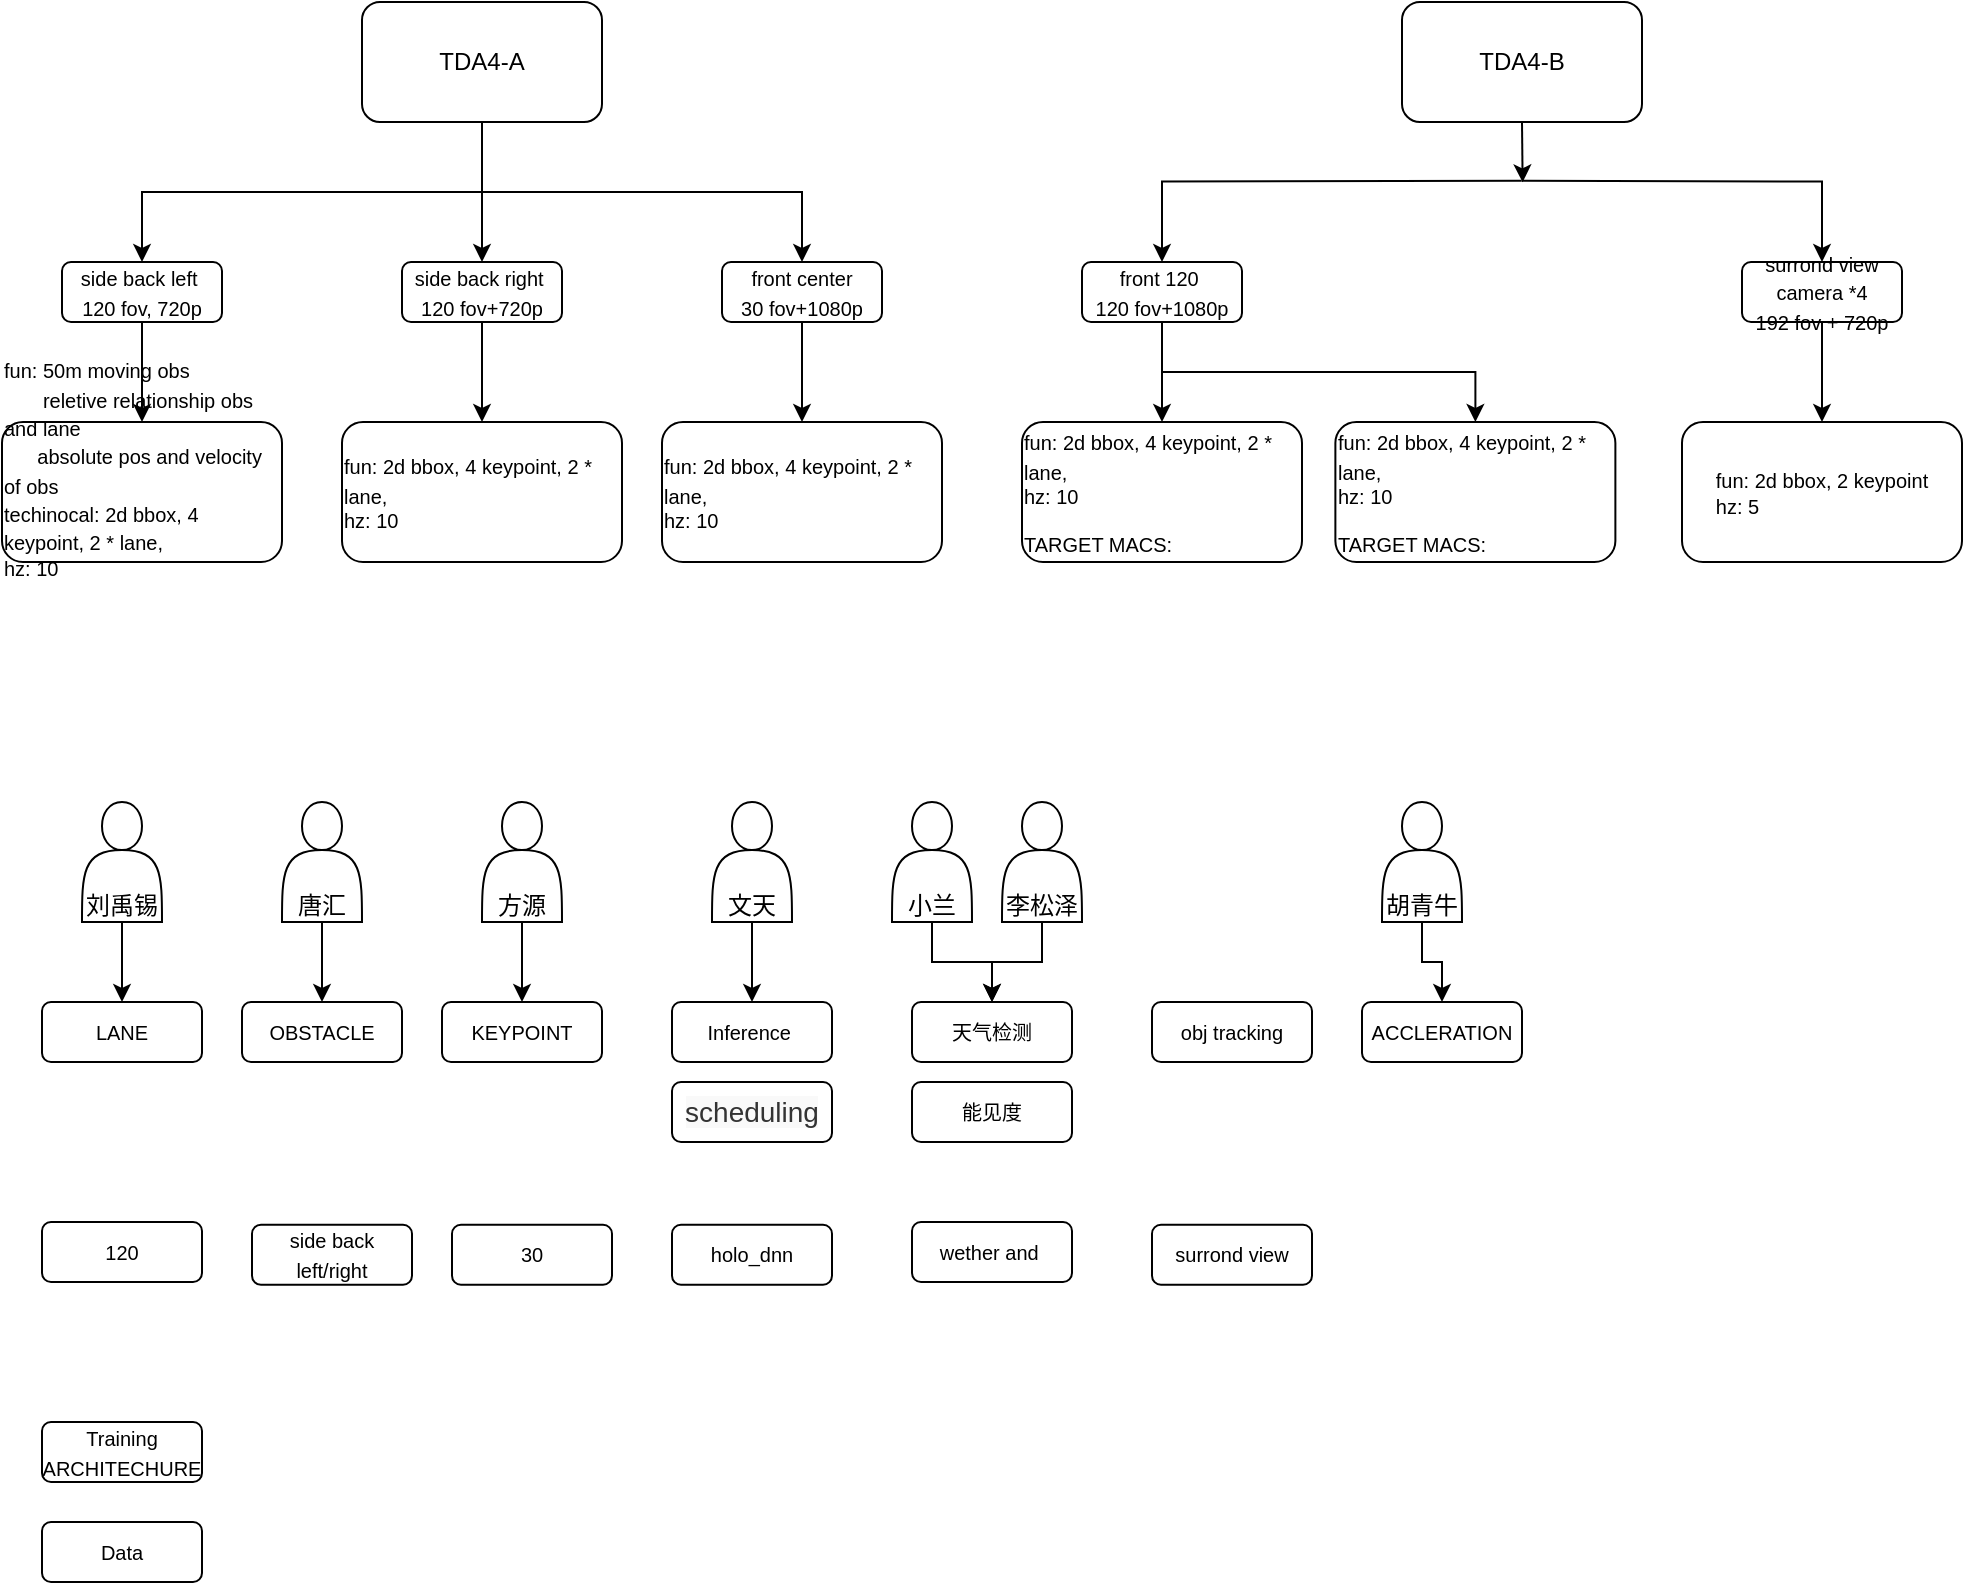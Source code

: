 <mxfile version="12.4.8" type="github"><diagram id="S8Y8SOYvYoo1BnVEjDsl" name="Page-1"><mxGraphModel dx="1355" dy="774" grid="1" gridSize="10" guides="1" tooltips="1" connect="1" arrows="1" fold="1" page="1" pageScale="1" pageWidth="827" pageHeight="1169" math="0" shadow="0"><root><mxCell id="0"/><mxCell id="1" parent="0"/><mxCell id="IZe_cMkUWpDu2SAapBVX-1" style="edgeStyle=orthogonalEdgeStyle;rounded=0;orthogonalLoop=1;jettySize=auto;html=1;exitX=0.5;exitY=1;exitDx=0;exitDy=0;entryX=0.5;entryY=0;entryDx=0;entryDy=0;" edge="1" parent="1" source="IZe_cMkUWpDu2SAapBVX-4" target="IZe_cMkUWpDu2SAapBVX-8"><mxGeometry relative="1" as="geometry"/></mxCell><mxCell id="IZe_cMkUWpDu2SAapBVX-2" style="edgeStyle=orthogonalEdgeStyle;rounded=0;orthogonalLoop=1;jettySize=auto;html=1;exitX=0.5;exitY=1;exitDx=0;exitDy=0;" edge="1" parent="1" source="IZe_cMkUWpDu2SAapBVX-4" target="IZe_cMkUWpDu2SAapBVX-10"><mxGeometry relative="1" as="geometry"/></mxCell><mxCell id="IZe_cMkUWpDu2SAapBVX-3" style="edgeStyle=orthogonalEdgeStyle;rounded=0;orthogonalLoop=1;jettySize=auto;html=1;exitX=0.5;exitY=1;exitDx=0;exitDy=0;" edge="1" parent="1" source="IZe_cMkUWpDu2SAapBVX-4" target="IZe_cMkUWpDu2SAapBVX-12"><mxGeometry relative="1" as="geometry"/></mxCell><mxCell id="IZe_cMkUWpDu2SAapBVX-4" value="TDA4-A" style="rounded=1;whiteSpace=wrap;html=1;" vertex="1" parent="1"><mxGeometry x="440" y="630" width="120" height="60" as="geometry"/></mxCell><mxCell id="IZe_cMkUWpDu2SAapBVX-5" style="edgeStyle=orthogonalEdgeStyle;rounded=0;orthogonalLoop=1;jettySize=auto;html=1;exitX=0.5;exitY=1;exitDx=0;exitDy=0;" edge="1" parent="1" source="IZe_cMkUWpDu2SAapBVX-6"><mxGeometry relative="1" as="geometry"><mxPoint x="1020.31" y="720.138" as="targetPoint"/></mxGeometry></mxCell><mxCell id="IZe_cMkUWpDu2SAapBVX-6" value="TDA4-B" style="rounded=1;whiteSpace=wrap;html=1;" vertex="1" parent="1"><mxGeometry x="960" y="630" width="120" height="60" as="geometry"/></mxCell><mxCell id="IZe_cMkUWpDu2SAapBVX-7" style="edgeStyle=orthogonalEdgeStyle;rounded=0;orthogonalLoop=1;jettySize=auto;html=1;exitX=0.5;exitY=1;exitDx=0;exitDy=0;" edge="1" parent="1" source="IZe_cMkUWpDu2SAapBVX-8" target="IZe_cMkUWpDu2SAapBVX-13"><mxGeometry relative="1" as="geometry"/></mxCell><mxCell id="IZe_cMkUWpDu2SAapBVX-8" value="&lt;font style=&quot;font-size: 10px&quot;&gt;side back left&amp;nbsp;&lt;br&gt;120 fov, 720p&lt;/font&gt;" style="rounded=1;whiteSpace=wrap;html=1;" vertex="1" parent="1"><mxGeometry x="290" y="760" width="80" height="30" as="geometry"/></mxCell><mxCell id="IZe_cMkUWpDu2SAapBVX-9" style="edgeStyle=orthogonalEdgeStyle;rounded=0;orthogonalLoop=1;jettySize=auto;html=1;exitX=0.5;exitY=1;exitDx=0;exitDy=0;" edge="1" parent="1" source="IZe_cMkUWpDu2SAapBVX-10" target="IZe_cMkUWpDu2SAapBVX-14"><mxGeometry relative="1" as="geometry"/></mxCell><mxCell id="IZe_cMkUWpDu2SAapBVX-10" value="&lt;font style=&quot;font-size: 10px&quot;&gt;side back right&amp;nbsp;&lt;br&gt;120 fov+720p&lt;/font&gt;" style="rounded=1;whiteSpace=wrap;html=1;" vertex="1" parent="1"><mxGeometry x="460" y="760" width="80" height="30" as="geometry"/></mxCell><mxCell id="IZe_cMkUWpDu2SAapBVX-11" style="edgeStyle=orthogonalEdgeStyle;rounded=0;orthogonalLoop=1;jettySize=auto;html=1;exitX=0.5;exitY=1;exitDx=0;exitDy=0;" edge="1" parent="1" source="IZe_cMkUWpDu2SAapBVX-12" target="IZe_cMkUWpDu2SAapBVX-15"><mxGeometry relative="1" as="geometry"/></mxCell><mxCell id="IZe_cMkUWpDu2SAapBVX-12" value="&lt;font style=&quot;font-size: 10px&quot;&gt;front center&lt;br&gt;30 fov+1080p&lt;/font&gt;" style="rounded=1;whiteSpace=wrap;html=1;" vertex="1" parent="1"><mxGeometry x="620" y="760" width="80" height="30" as="geometry"/></mxCell><mxCell id="IZe_cMkUWpDu2SAapBVX-13" value="&lt;div style=&quot;text-align: left&quot;&gt;&lt;span style=&quot;font-size: 10px&quot;&gt;fun: 50m moving obs&lt;/span&gt;&lt;/div&gt;&lt;div style=&quot;text-align: left&quot;&gt;&lt;span style=&quot;font-size: 10px&quot;&gt;&amp;nbsp; &amp;nbsp; &amp;nbsp; &amp;nbsp;reletive relationship obs and lane&lt;/span&gt;&lt;/div&gt;&lt;div style=&quot;text-align: left&quot;&gt;&lt;span style=&quot;font-size: 10px&quot;&gt;&amp;nbsp; &amp;nbsp; &amp;nbsp; absolute pos and velocity of obs&lt;/span&gt;&lt;/div&gt;&lt;div style=&quot;text-align: left&quot;&gt;&lt;span style=&quot;font-size: 10px&quot;&gt;techinocal: 2d bbox, 4 keypoint, 2 * lane,&amp;nbsp;&lt;/span&gt;&lt;/div&gt;&lt;font style=&quot;font-size: 10px&quot;&gt;&lt;div style=&quot;text-align: left&quot;&gt;&lt;span&gt;hz: 10&lt;/span&gt;&lt;/div&gt;&lt;div style=&quot;text-align: left&quot;&gt;&lt;span&gt;&lt;br&gt;&lt;/span&gt;&lt;/div&gt;&lt;div style=&quot;text-align: left&quot;&gt;&amp;nbsp;&amp;nbsp;&lt;/div&gt;&lt;/font&gt;" style="rounded=1;whiteSpace=wrap;html=1;" vertex="1" parent="1"><mxGeometry x="260" y="840" width="140" height="70" as="geometry"/></mxCell><mxCell id="IZe_cMkUWpDu2SAapBVX-14" value="&lt;div style=&quot;text-align: left&quot;&gt;&lt;span style=&quot;font-size: 10px&quot;&gt;fun: 2d bbox, 4 keypoint, 2 * lane,&amp;nbsp;&lt;/span&gt;&lt;/div&gt;&lt;font style=&quot;font-size: 10px&quot;&gt;&lt;div style=&quot;text-align: left&quot;&gt;&lt;span&gt;hz: 10&lt;/span&gt;&lt;/div&gt;&lt;/font&gt;" style="rounded=1;whiteSpace=wrap;html=1;" vertex="1" parent="1"><mxGeometry x="430" y="840" width="140" height="70" as="geometry"/></mxCell><mxCell id="IZe_cMkUWpDu2SAapBVX-15" value="&lt;div style=&quot;text-align: left&quot;&gt;&lt;span style=&quot;font-size: 10px&quot;&gt;fun: 2d bbox, 4 keypoint, 2 * lane,&amp;nbsp;&lt;/span&gt;&lt;/div&gt;&lt;font style=&quot;font-size: 10px&quot;&gt;&lt;div style=&quot;text-align: left&quot;&gt;&lt;span&gt;hz: 10&lt;/span&gt;&lt;/div&gt;&lt;/font&gt;" style="rounded=1;whiteSpace=wrap;html=1;" vertex="1" parent="1"><mxGeometry x="590" y="840" width="140" height="70" as="geometry"/></mxCell><mxCell id="IZe_cMkUWpDu2SAapBVX-16" style="edgeStyle=orthogonalEdgeStyle;rounded=0;orthogonalLoop=1;jettySize=auto;html=1;exitX=0.5;exitY=1;exitDx=0;exitDy=0;entryX=0.5;entryY=0;entryDx=0;entryDy=0;" edge="1" parent="1" target="IZe_cMkUWpDu2SAapBVX-20"><mxGeometry relative="1" as="geometry"><mxPoint x="1019.793" y="719.313" as="sourcePoint"/></mxGeometry></mxCell><mxCell id="IZe_cMkUWpDu2SAapBVX-17" style="edgeStyle=orthogonalEdgeStyle;rounded=0;orthogonalLoop=1;jettySize=auto;html=1;exitX=0.5;exitY=1;exitDx=0;exitDy=0;" edge="1" parent="1" target="IZe_cMkUWpDu2SAapBVX-22"><mxGeometry relative="1" as="geometry"><mxPoint x="1019.793" y="719.313" as="sourcePoint"/></mxGeometry></mxCell><mxCell id="IZe_cMkUWpDu2SAapBVX-18" style="edgeStyle=orthogonalEdgeStyle;rounded=0;orthogonalLoop=1;jettySize=auto;html=1;exitX=0.5;exitY=1;exitDx=0;exitDy=0;" edge="1" parent="1" source="IZe_cMkUWpDu2SAapBVX-20" target="IZe_cMkUWpDu2SAapBVX-23"><mxGeometry relative="1" as="geometry"/></mxCell><mxCell id="IZe_cMkUWpDu2SAapBVX-19" style="edgeStyle=orthogonalEdgeStyle;rounded=0;orthogonalLoop=1;jettySize=auto;html=1;exitX=0.5;exitY=1;exitDx=0;exitDy=0;" edge="1" parent="1" source="IZe_cMkUWpDu2SAapBVX-20" target="IZe_cMkUWpDu2SAapBVX-56"><mxGeometry relative="1" as="geometry"/></mxCell><mxCell id="IZe_cMkUWpDu2SAapBVX-20" value="&lt;font style=&quot;font-size: 10px&quot;&gt;front 120&amp;nbsp;&lt;br&gt;120 fov+1080p&lt;/font&gt;" style="rounded=1;whiteSpace=wrap;html=1;" vertex="1" parent="1"><mxGeometry x="800" y="760" width="80" height="30" as="geometry"/></mxCell><mxCell id="IZe_cMkUWpDu2SAapBVX-21" style="edgeStyle=orthogonalEdgeStyle;rounded=0;orthogonalLoop=1;jettySize=auto;html=1;exitX=0.5;exitY=1;exitDx=0;exitDy=0;" edge="1" parent="1" source="IZe_cMkUWpDu2SAapBVX-22" target="IZe_cMkUWpDu2SAapBVX-24"><mxGeometry relative="1" as="geometry"/></mxCell><mxCell id="IZe_cMkUWpDu2SAapBVX-22" value="&lt;span style=&quot;font-size: 10px&quot;&gt;surrond view camera *4&lt;br&gt;192 fov + 720p&lt;br&gt;&lt;/span&gt;" style="rounded=1;whiteSpace=wrap;html=1;" vertex="1" parent="1"><mxGeometry x="1130" y="760" width="80" height="30" as="geometry"/></mxCell><mxCell id="IZe_cMkUWpDu2SAapBVX-23" value="&lt;div style=&quot;text-align: left&quot;&gt;&lt;span style=&quot;font-size: 10px&quot;&gt;fun: 2d bbox, 4 keypoint, 2 * lane,&amp;nbsp;&lt;/span&gt;&lt;/div&gt;&lt;font style=&quot;font-size: 10px&quot;&gt;&lt;div style=&quot;text-align: left&quot;&gt;&lt;span&gt;hz: 10&lt;/span&gt;&lt;/div&gt;&lt;div style=&quot;text-align: left&quot;&gt;&lt;span&gt;&lt;br&gt;&lt;/span&gt;&lt;/div&gt;&lt;div style=&quot;text-align: left&quot;&gt;TARGET MACS:&amp;nbsp;&amp;nbsp;&lt;/div&gt;&lt;/font&gt;" style="rounded=1;whiteSpace=wrap;html=1;" vertex="1" parent="1"><mxGeometry x="770" y="840" width="140" height="70" as="geometry"/></mxCell><mxCell id="IZe_cMkUWpDu2SAapBVX-24" value="&lt;div style=&quot;text-align: left&quot;&gt;&lt;span style=&quot;font-size: 10px&quot;&gt;fun: 2d bbox, 2 keypoint&lt;/span&gt;&lt;/div&gt;&lt;font style=&quot;font-size: 10px&quot;&gt;&lt;div style=&quot;text-align: left&quot;&gt;&lt;span&gt;hz: 5&lt;/span&gt;&lt;/div&gt;&lt;/font&gt;" style="rounded=1;whiteSpace=wrap;html=1;" vertex="1" parent="1"><mxGeometry x="1100" y="840" width="140" height="70" as="geometry"/></mxCell><mxCell id="IZe_cMkUWpDu2SAapBVX-25" style="edgeStyle=orthogonalEdgeStyle;rounded=0;orthogonalLoop=1;jettySize=auto;html=1;exitX=0.5;exitY=1;exitDx=0;exitDy=0;" edge="1" parent="1" source="IZe_cMkUWpDu2SAapBVX-26" target="IZe_cMkUWpDu2SAapBVX-33"><mxGeometry relative="1" as="geometry"/></mxCell><mxCell id="IZe_cMkUWpDu2SAapBVX-26" value="&lt;br&gt;&lt;br&gt;&lt;br&gt;刘禹锡" style="shape=actor;whiteSpace=wrap;html=1;" vertex="1" parent="1"><mxGeometry x="300" y="1030" width="40" height="60" as="geometry"/></mxCell><mxCell id="IZe_cMkUWpDu2SAapBVX-27" style="edgeStyle=orthogonalEdgeStyle;rounded=0;orthogonalLoop=1;jettySize=auto;html=1;exitX=0.5;exitY=1;exitDx=0;exitDy=0;" edge="1" parent="1" source="IZe_cMkUWpDu2SAapBVX-28" target="IZe_cMkUWpDu2SAapBVX-34"><mxGeometry relative="1" as="geometry"/></mxCell><mxCell id="IZe_cMkUWpDu2SAapBVX-28" value="&lt;br&gt;&lt;br&gt;&lt;br&gt;唐汇" style="shape=actor;whiteSpace=wrap;html=1;" vertex="1" parent="1"><mxGeometry x="400" y="1030" width="40" height="60" as="geometry"/></mxCell><mxCell id="IZe_cMkUWpDu2SAapBVX-29" style="edgeStyle=orthogonalEdgeStyle;rounded=0;orthogonalLoop=1;jettySize=auto;html=1;exitX=0.5;exitY=1;exitDx=0;exitDy=0;" edge="1" parent="1" source="IZe_cMkUWpDu2SAapBVX-30" target="IZe_cMkUWpDu2SAapBVX-35"><mxGeometry relative="1" as="geometry"/></mxCell><mxCell id="IZe_cMkUWpDu2SAapBVX-30" value="&lt;br&gt;&lt;br&gt;&lt;br&gt;方源" style="shape=actor;whiteSpace=wrap;html=1;" vertex="1" parent="1"><mxGeometry x="500" y="1030" width="40" height="60" as="geometry"/></mxCell><mxCell id="IZe_cMkUWpDu2SAapBVX-31" style="edgeStyle=orthogonalEdgeStyle;rounded=0;orthogonalLoop=1;jettySize=auto;html=1;exitX=0.5;exitY=1;exitDx=0;exitDy=0;" edge="1" parent="1" source="IZe_cMkUWpDu2SAapBVX-32" target="IZe_cMkUWpDu2SAapBVX-36"><mxGeometry relative="1" as="geometry"/></mxCell><mxCell id="IZe_cMkUWpDu2SAapBVX-32" value="&lt;br&gt;&lt;br&gt;&lt;br&gt;文天" style="shape=actor;whiteSpace=wrap;html=1;" vertex="1" parent="1"><mxGeometry x="615" y="1030" width="40" height="60" as="geometry"/></mxCell><mxCell id="IZe_cMkUWpDu2SAapBVX-33" value="&lt;span style=&quot;font-size: 10px&quot;&gt;LANE&lt;/span&gt;" style="rounded=1;whiteSpace=wrap;html=1;" vertex="1" parent="1"><mxGeometry x="280" y="1130" width="80" height="30" as="geometry"/></mxCell><mxCell id="IZe_cMkUWpDu2SAapBVX-34" value="&lt;span style=&quot;font-size: 10px&quot;&gt;OBSTACLE&lt;/span&gt;" style="rounded=1;whiteSpace=wrap;html=1;" vertex="1" parent="1"><mxGeometry x="380" y="1130" width="80" height="30" as="geometry"/></mxCell><mxCell id="IZe_cMkUWpDu2SAapBVX-35" value="&lt;span style=&quot;font-size: 10px&quot;&gt;KEYPOINT&lt;/span&gt;" style="rounded=1;whiteSpace=wrap;html=1;" vertex="1" parent="1"><mxGeometry x="480" y="1130" width="80" height="30" as="geometry"/></mxCell><mxCell id="IZe_cMkUWpDu2SAapBVX-36" value="&lt;span style=&quot;font-size: 10px&quot;&gt;&lt;br&gt;Inference&amp;nbsp;&lt;/span&gt;&lt;span style=&quot;font-size: 10px&quot;&gt;&lt;br&gt;&lt;br&gt;&lt;/span&gt;" style="rounded=1;whiteSpace=wrap;html=1;" vertex="1" parent="1"><mxGeometry x="595" y="1130" width="80" height="30" as="geometry"/></mxCell><mxCell id="IZe_cMkUWpDu2SAapBVX-37" style="edgeStyle=orthogonalEdgeStyle;rounded=0;orthogonalLoop=1;jettySize=auto;html=1;exitX=0.5;exitY=1;exitDx=0;exitDy=0;entryX=0.5;entryY=0;entryDx=0;entryDy=0;" edge="1" parent="1" source="IZe_cMkUWpDu2SAapBVX-38" target="IZe_cMkUWpDu2SAapBVX-41"><mxGeometry relative="1" as="geometry"/></mxCell><mxCell id="IZe_cMkUWpDu2SAapBVX-38" value="&lt;br&gt;&lt;br&gt;&lt;br&gt;李松泽" style="shape=actor;whiteSpace=wrap;html=1;" vertex="1" parent="1"><mxGeometry x="760" y="1030" width="40" height="60" as="geometry"/></mxCell><mxCell id="IZe_cMkUWpDu2SAapBVX-39" style="edgeStyle=orthogonalEdgeStyle;rounded=0;orthogonalLoop=1;jettySize=auto;html=1;exitX=0.5;exitY=1;exitDx=0;exitDy=0;" edge="1" parent="1" source="IZe_cMkUWpDu2SAapBVX-40" target="IZe_cMkUWpDu2SAapBVX-41"><mxGeometry relative="1" as="geometry"/></mxCell><mxCell id="IZe_cMkUWpDu2SAapBVX-40" value="&lt;br&gt;&lt;br&gt;&lt;br&gt;小兰" style="shape=actor;whiteSpace=wrap;html=1;" vertex="1" parent="1"><mxGeometry x="705" y="1030" width="40" height="60" as="geometry"/></mxCell><mxCell id="IZe_cMkUWpDu2SAapBVX-41" value="&lt;span style=&quot;font-size: 10px&quot;&gt;天气检测&lt;/span&gt;" style="rounded=1;whiteSpace=wrap;html=1;" vertex="1" parent="1"><mxGeometry x="715" y="1130" width="80" height="30" as="geometry"/></mxCell><mxCell id="IZe_cMkUWpDu2SAapBVX-42" value="&lt;span style=&quot;font-size: 10px&quot;&gt;能见度&lt;/span&gt;" style="rounded=1;whiteSpace=wrap;html=1;" vertex="1" parent="1"><mxGeometry x="715" y="1170" width="80" height="30" as="geometry"/></mxCell><mxCell id="IZe_cMkUWpDu2SAapBVX-43" value="&lt;span style=&quot;font-size: 10px&quot;&gt;side back left/right&lt;/span&gt;" style="rounded=1;whiteSpace=wrap;html=1;" vertex="1" parent="1"><mxGeometry x="385" y="1241.38" width="80" height="30" as="geometry"/></mxCell><mxCell id="IZe_cMkUWpDu2SAapBVX-44" value="&lt;span style=&quot;font-size: 10px&quot;&gt;30&lt;/span&gt;" style="rounded=1;whiteSpace=wrap;html=1;" vertex="1" parent="1"><mxGeometry x="485" y="1241.38" width="80" height="30" as="geometry"/></mxCell><mxCell id="IZe_cMkUWpDu2SAapBVX-45" value="&lt;span style=&quot;font-size: 10px&quot;&gt;120&lt;/span&gt;" style="rounded=1;whiteSpace=wrap;html=1;" vertex="1" parent="1"><mxGeometry x="280" y="1240" width="80" height="30" as="geometry"/></mxCell><mxCell id="IZe_cMkUWpDu2SAapBVX-46" value="&lt;span style=&quot;font-size: 10px&quot;&gt;wether and&amp;nbsp;&lt;/span&gt;" style="rounded=1;whiteSpace=wrap;html=1;" vertex="1" parent="1"><mxGeometry x="715" y="1240" width="80" height="30" as="geometry"/></mxCell><mxCell id="IZe_cMkUWpDu2SAapBVX-47" value="&lt;span style=&quot;font-size: 10px&quot;&gt;holo_dnn&lt;/span&gt;" style="rounded=1;whiteSpace=wrap;html=1;" vertex="1" parent="1"><mxGeometry x="595" y="1241.38" width="80" height="30" as="geometry"/></mxCell><mxCell id="IZe_cMkUWpDu2SAapBVX-48" value="&lt;span style=&quot;font-size: 10px&quot;&gt;surrond view&lt;/span&gt;" style="rounded=1;whiteSpace=wrap;html=1;" vertex="1" parent="1"><mxGeometry x="835" y="1241.38" width="80" height="30" as="geometry"/></mxCell><mxCell id="IZe_cMkUWpDu2SAapBVX-49" value="&lt;span style=&quot;font-size: 10px&quot;&gt;Training ARCHITECHURE&lt;/span&gt;&lt;span style=&quot;font-size: 10px&quot;&gt;&lt;br&gt;&lt;/span&gt;" style="rounded=1;whiteSpace=wrap;html=1;" vertex="1" parent="1"><mxGeometry x="280" y="1340" width="80" height="30" as="geometry"/></mxCell><mxCell id="IZe_cMkUWpDu2SAapBVX-50" value="&lt;span style=&quot;font-size: 10px&quot;&gt;Data&lt;br&gt;&lt;/span&gt;" style="rounded=1;whiteSpace=wrap;html=1;" vertex="1" parent="1"><mxGeometry x="280" y="1390" width="80" height="30" as="geometry"/></mxCell><mxCell id="IZe_cMkUWpDu2SAapBVX-51" value="&lt;span style=&quot;font-size: 10px&quot;&gt;obj tracking&lt;/span&gt;" style="rounded=1;whiteSpace=wrap;html=1;" vertex="1" parent="1"><mxGeometry x="835" y="1130" width="80" height="30" as="geometry"/></mxCell><mxCell id="IZe_cMkUWpDu2SAapBVX-52" style="edgeStyle=orthogonalEdgeStyle;rounded=0;orthogonalLoop=1;jettySize=auto;html=1;exitX=0.5;exitY=1;exitDx=0;exitDy=0;" edge="1" parent="1" source="IZe_cMkUWpDu2SAapBVX-53" target="IZe_cMkUWpDu2SAapBVX-54"><mxGeometry relative="1" as="geometry"/></mxCell><mxCell id="IZe_cMkUWpDu2SAapBVX-53" value="&lt;br&gt;&lt;br&gt;&lt;br&gt;胡青牛" style="shape=actor;whiteSpace=wrap;html=1;" vertex="1" parent="1"><mxGeometry x="950" y="1030" width="40" height="60" as="geometry"/></mxCell><mxCell id="IZe_cMkUWpDu2SAapBVX-54" value="&lt;span style=&quot;font-size: 10px&quot;&gt;&lt;br&gt;ACCLERATION&lt;/span&gt;&lt;span style=&quot;font-size: 10px&quot;&gt;&lt;br&gt;&lt;br&gt;&lt;/span&gt;" style="rounded=1;whiteSpace=wrap;html=1;" vertex="1" parent="1"><mxGeometry x="940" y="1130" width="80" height="30" as="geometry"/></mxCell><mxCell id="IZe_cMkUWpDu2SAapBVX-55" value="&lt;span style=&quot;font-size: 10px&quot;&gt;&lt;br&gt;&lt;/span&gt;&lt;span style=&quot;color: rgb(51 , 51 , 51) ; font-family: &amp;#34;arial&amp;#34; , &amp;#34;pingfang sc&amp;#34; , &amp;#34;hiragino sans gb&amp;#34; , &amp;#34;stheiti&amp;#34; , &amp;#34;microsoft yahei&amp;#34; , &amp;#34;wenquanyi micro hei&amp;#34; , sans-serif ; font-size: 14px ; background-color: rgb(249 , 249 , 249)&quot;&gt;scheduling&lt;/span&gt;&lt;span style=&quot;font-size: 10px&quot;&gt;&lt;br&gt;&lt;br&gt;&lt;/span&gt;" style="rounded=1;whiteSpace=wrap;html=1;" vertex="1" parent="1"><mxGeometry x="595" y="1170" width="80" height="30" as="geometry"/></mxCell><mxCell id="IZe_cMkUWpDu2SAapBVX-56" value="&lt;div style=&quot;text-align: left&quot;&gt;&lt;span style=&quot;font-size: 10px&quot;&gt;fun: 2d bbox, 4 keypoint, 2 * lane,&amp;nbsp;&lt;/span&gt;&lt;/div&gt;&lt;font style=&quot;font-size: 10px&quot;&gt;&lt;div style=&quot;text-align: left&quot;&gt;&lt;span&gt;hz: 10&lt;/span&gt;&lt;/div&gt;&lt;div style=&quot;text-align: left&quot;&gt;&lt;span&gt;&lt;br&gt;&lt;/span&gt;&lt;/div&gt;&lt;div style=&quot;text-align: left&quot;&gt;TARGET MACS:&amp;nbsp;&amp;nbsp;&lt;/div&gt;&lt;/font&gt;" style="rounded=1;whiteSpace=wrap;html=1;" vertex="1" parent="1"><mxGeometry x="926.69" y="840" width="140" height="70" as="geometry"/></mxCell></root></mxGraphModel></diagram></mxfile>